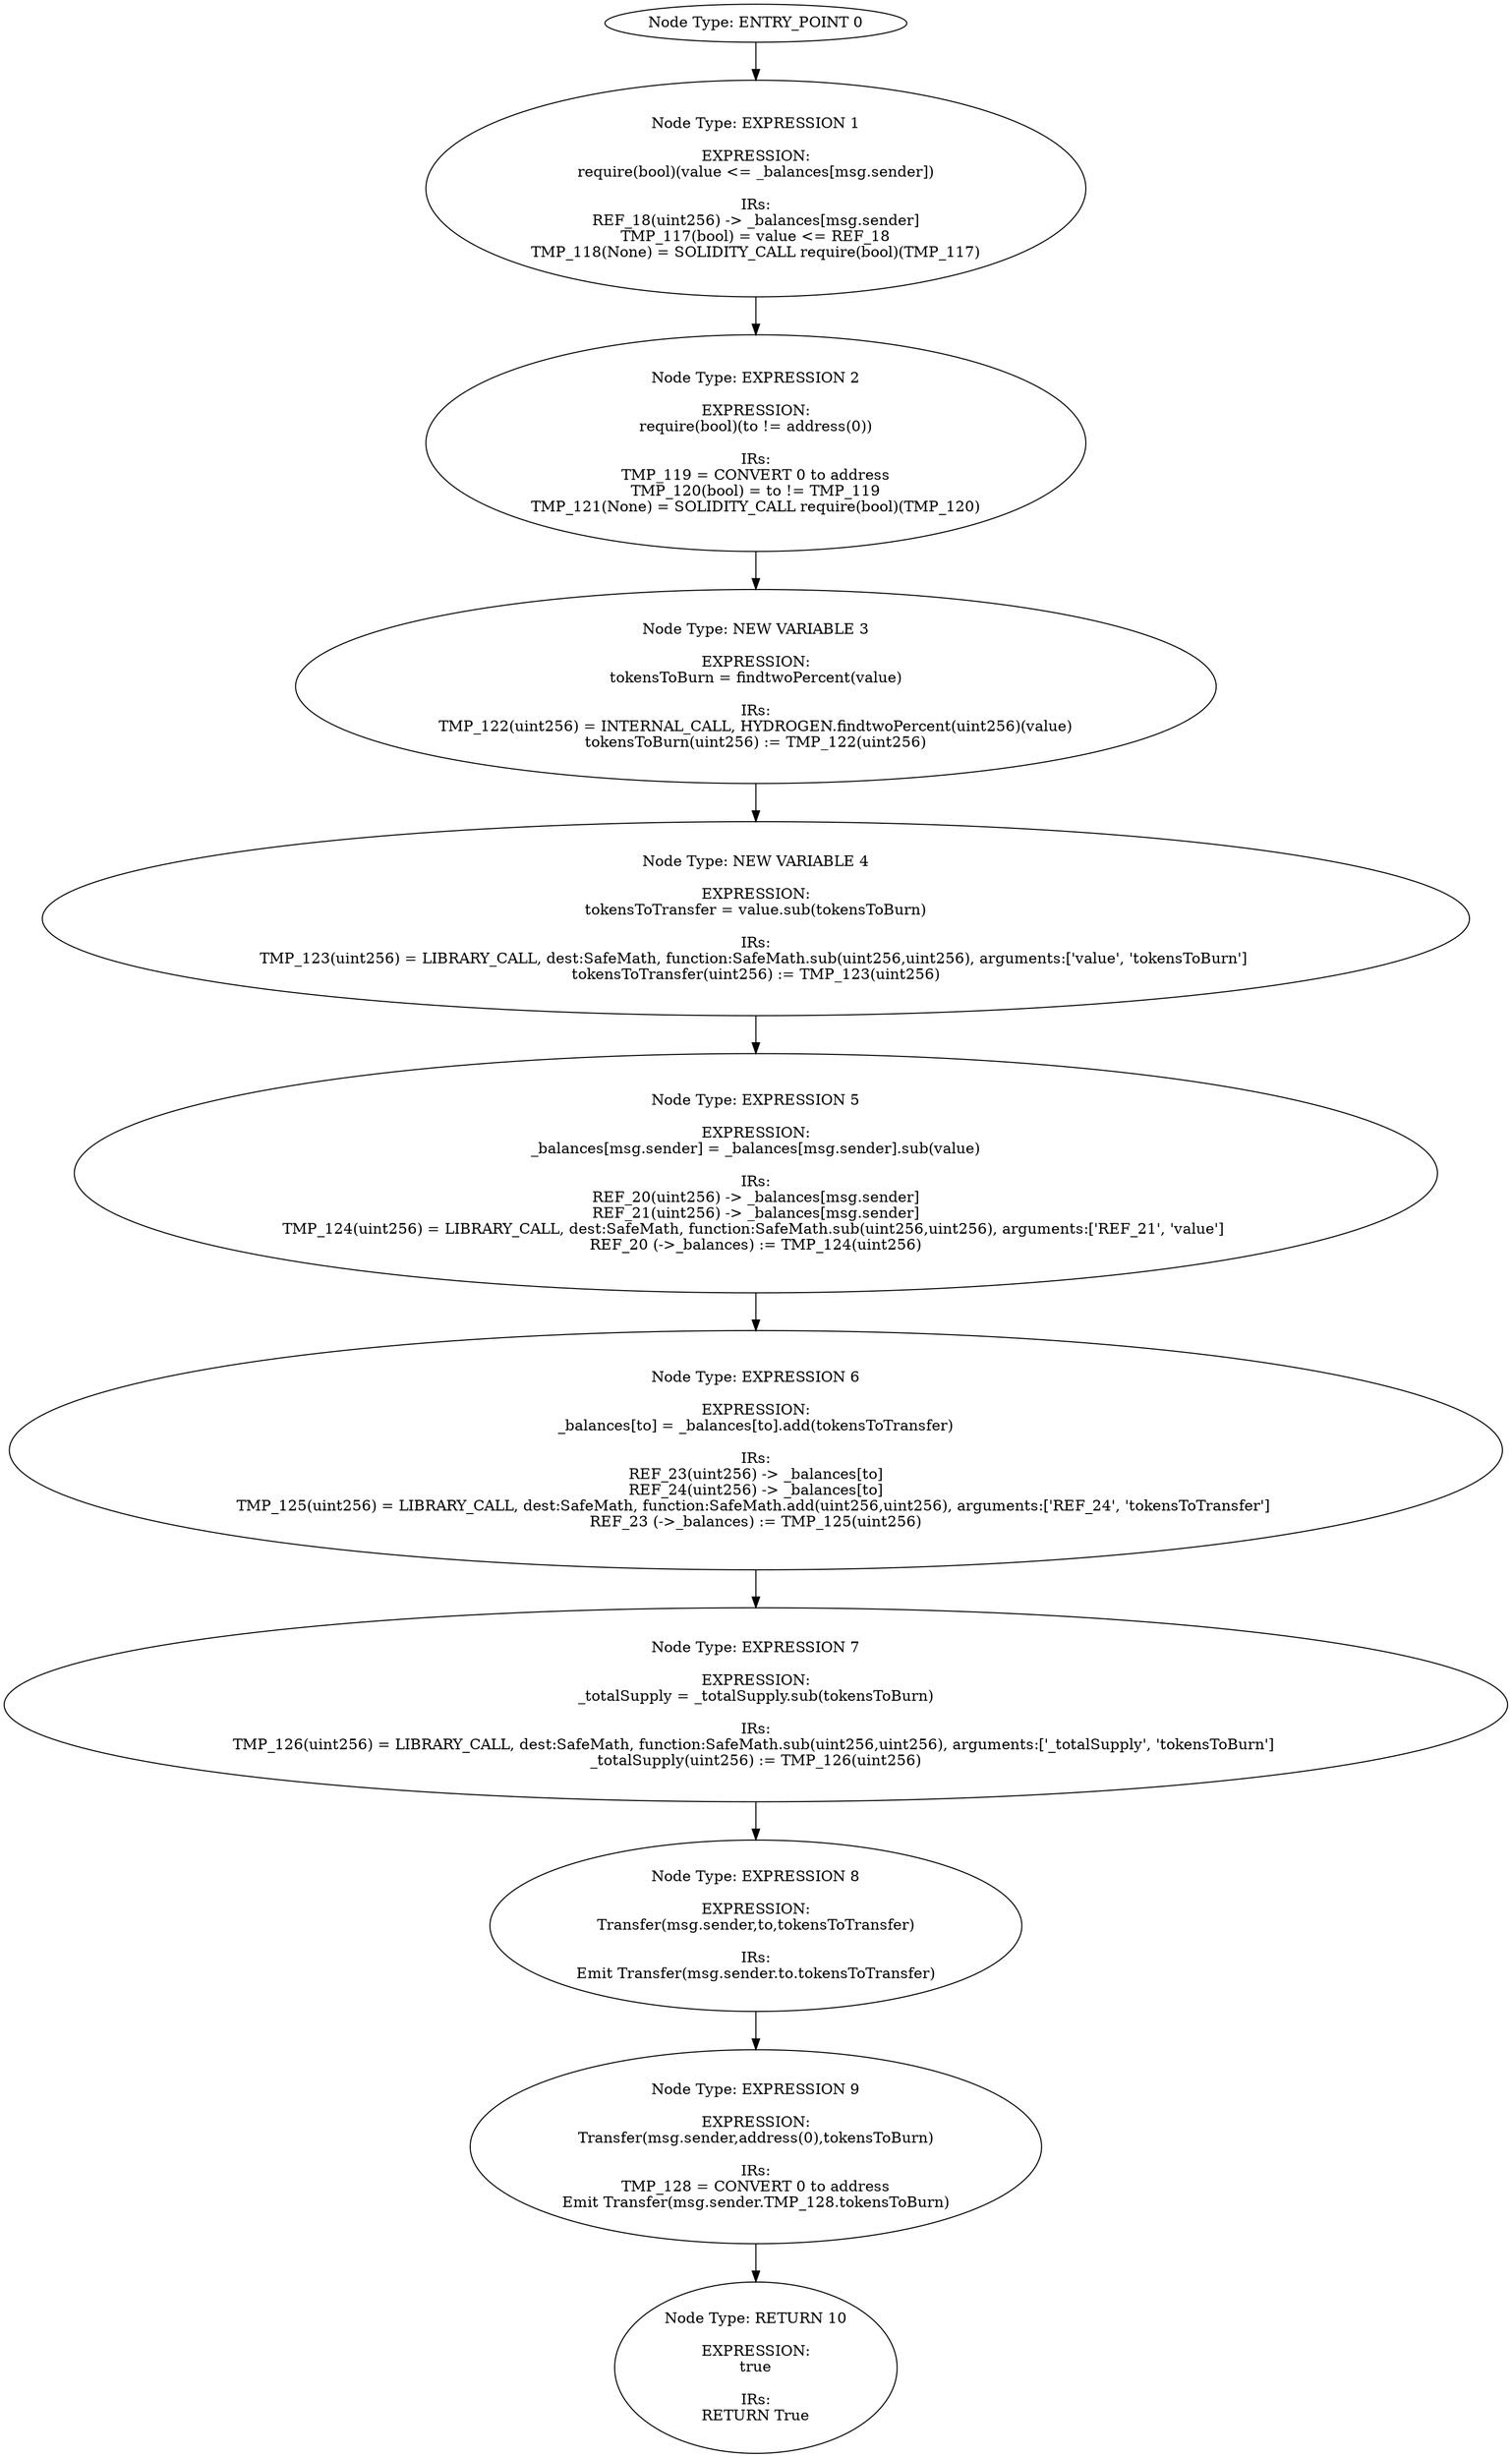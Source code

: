 digraph{
0[label="Node Type: ENTRY_POINT 0
"];
0->1;
1[label="Node Type: EXPRESSION 1

EXPRESSION:
require(bool)(value <= _balances[msg.sender])

IRs:
REF_18(uint256) -> _balances[msg.sender]
TMP_117(bool) = value <= REF_18
TMP_118(None) = SOLIDITY_CALL require(bool)(TMP_117)"];
1->2;
2[label="Node Type: EXPRESSION 2

EXPRESSION:
require(bool)(to != address(0))

IRs:
TMP_119 = CONVERT 0 to address
TMP_120(bool) = to != TMP_119
TMP_121(None) = SOLIDITY_CALL require(bool)(TMP_120)"];
2->3;
3[label="Node Type: NEW VARIABLE 3

EXPRESSION:
tokensToBurn = findtwoPercent(value)

IRs:
TMP_122(uint256) = INTERNAL_CALL, HYDROGEN.findtwoPercent(uint256)(value)
tokensToBurn(uint256) := TMP_122(uint256)"];
3->4;
4[label="Node Type: NEW VARIABLE 4

EXPRESSION:
tokensToTransfer = value.sub(tokensToBurn)

IRs:
TMP_123(uint256) = LIBRARY_CALL, dest:SafeMath, function:SafeMath.sub(uint256,uint256), arguments:['value', 'tokensToBurn'] 
tokensToTransfer(uint256) := TMP_123(uint256)"];
4->5;
5[label="Node Type: EXPRESSION 5

EXPRESSION:
_balances[msg.sender] = _balances[msg.sender].sub(value)

IRs:
REF_20(uint256) -> _balances[msg.sender]
REF_21(uint256) -> _balances[msg.sender]
TMP_124(uint256) = LIBRARY_CALL, dest:SafeMath, function:SafeMath.sub(uint256,uint256), arguments:['REF_21', 'value'] 
REF_20 (->_balances) := TMP_124(uint256)"];
5->6;
6[label="Node Type: EXPRESSION 6

EXPRESSION:
_balances[to] = _balances[to].add(tokensToTransfer)

IRs:
REF_23(uint256) -> _balances[to]
REF_24(uint256) -> _balances[to]
TMP_125(uint256) = LIBRARY_CALL, dest:SafeMath, function:SafeMath.add(uint256,uint256), arguments:['REF_24', 'tokensToTransfer'] 
REF_23 (->_balances) := TMP_125(uint256)"];
6->7;
7[label="Node Type: EXPRESSION 7

EXPRESSION:
_totalSupply = _totalSupply.sub(tokensToBurn)

IRs:
TMP_126(uint256) = LIBRARY_CALL, dest:SafeMath, function:SafeMath.sub(uint256,uint256), arguments:['_totalSupply', 'tokensToBurn'] 
_totalSupply(uint256) := TMP_126(uint256)"];
7->8;
8[label="Node Type: EXPRESSION 8

EXPRESSION:
Transfer(msg.sender,to,tokensToTransfer)

IRs:
Emit Transfer(msg.sender.to.tokensToTransfer)"];
8->9;
9[label="Node Type: EXPRESSION 9

EXPRESSION:
Transfer(msg.sender,address(0),tokensToBurn)

IRs:
TMP_128 = CONVERT 0 to address
Emit Transfer(msg.sender.TMP_128.tokensToBurn)"];
9->10;
10[label="Node Type: RETURN 10

EXPRESSION:
true

IRs:
RETURN True"];
}
